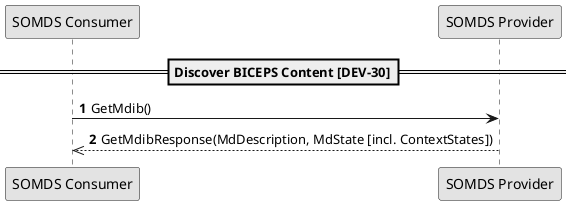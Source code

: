 @startuml

skinparam monochrome true
autonumber

!global $str_somds_consumer = "SOMDS Consumer"
!global $str_somds_provider = "SOMDS Provider"

participant "$str_somds_consumer" as consumer
participant "$str_somds_provider" as provider

==Discover BICEPS Content [DEV-30]==

consumer -> provider: GetMdib()
consumer <<-- provider: GetMdibResponse(MdDescription, MdState [incl. ContextStates])
@enduml